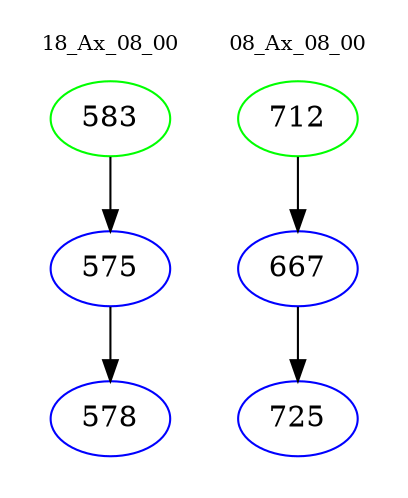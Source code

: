 digraph{
subgraph cluster_0 {
color = white
label = "18_Ax_08_00";
fontsize=10;
T0_583 [label="583", color="green"]
T0_583 -> T0_575 [color="black"]
T0_575 [label="575", color="blue"]
T0_575 -> T0_578 [color="black"]
T0_578 [label="578", color="blue"]
}
subgraph cluster_1 {
color = white
label = "08_Ax_08_00";
fontsize=10;
T1_712 [label="712", color="green"]
T1_712 -> T1_667 [color="black"]
T1_667 [label="667", color="blue"]
T1_667 -> T1_725 [color="black"]
T1_725 [label="725", color="blue"]
}
}

